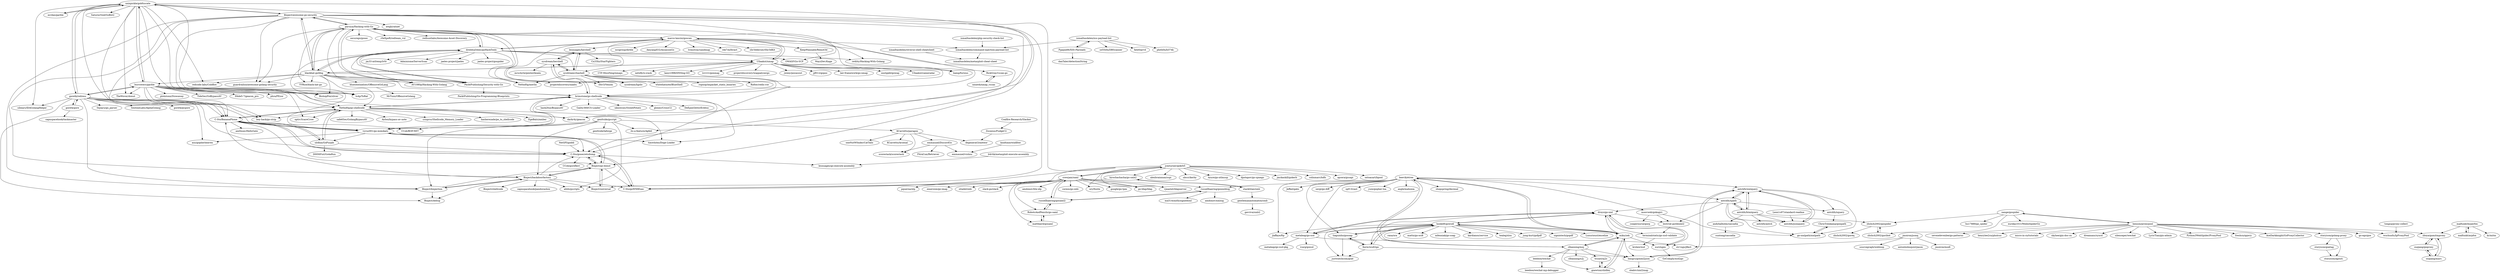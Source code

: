 digraph G {
"lesnuages/hershell" -> "sysdream/hershell"
"lesnuages/hershell" -> "sysdream/chashell"
"lesnuages/hershell" -> "Cn33liz/StarFighters" ["e"=1]
"unixpickle/gobfuscate" -> "burrowers/garble"
"unixpickle/gobfuscate" -> "mvdan/garble"
"unixpickle/gobfuscate" -> "redcode-labs/Coldfire" ["e"=1]
"unixpickle/gobfuscate" -> "goretk/redress"
"unixpickle/gobfuscate" -> "SaturnsVoid/GoBot2" ["e"=1]
"unixpickle/gobfuscate" -> "boy-hack/go-strip" ["e"=1]
"unixpickle/gobfuscate" -> "brimstone/go-shellcode"
"unixpickle/gobfuscate" -> "Ne0nd0g/go-shellcode"
"unixpickle/gobfuscate" -> "lu4p/ToRat" ["e"=1]
"unixpickle/gobfuscate" -> "C-Sto/BananaPhone"
"unixpickle/gobfuscate" -> "Binject/awesome-go-security"
"unixpickle/gobfuscate" -> "darkr4y/geacon" ["e"=1]
"unixpickle/gobfuscate" -> "TheWover/donut" ["e"=1]
"unixpickle/gobfuscate" -> "sibears/IDAGolangHelper" ["e"=1]
"unixpickle/gobfuscate" -> "BishopFox/sliver" ["e"=1]
"marco-lancini/goscan" -> "dreddsa5dies/goHackTools"
"marco-lancini/goscan" -> "Ullaakut/nmap"
"marco-lancini/goscan" -> "liamg/furious" ["e"=1]
"marco-lancini/goscan" -> "lesnuages/hershell"
"marco-lancini/goscan" -> "ismailtasdelen/command-injection-payload-list"
"marco-lancini/goscan" -> "sysdream/ligolo" ["e"=1]
"marco-lancini/goscan" -> "shr3ddersec/Shr3dKit" ["e"=1]
"marco-lancini/goscan" -> "KeepWannabe/Remot3d"
"marco-lancini/goscan" -> "nccgroup/dirble" ["e"=1]
"marco-lancini/goscan" -> "AmyangXYZ/AssassinGo" ["e"=1]
"marco-lancini/goscan" -> "trimstray/sandmap" ["e"=1]
"marco-lancini/goscan" -> "parsiya/Hacking-with-Go"
"marco-lancini/goscan" -> "sysdream/chashell"
"marco-lancini/goscan" -> "its-a-feature/Apfell" ["e"=1]
"marco-lancini/goscan" -> "rek7/mXtract" ["e"=1]
"blackhat-go/bhg" -> "parsiya/Hacking-with-Go"
"blackhat-go/bhg" -> "dreddsa5dies/goHackTools"
"blackhat-go/bhg" -> "YYRise/black-hat-go"
"blackhat-go/bhg" -> "PacktPublishing/Security-with-Go"
"blackhat-go/bhg" -> "Binject/awesome-go-security"
"blackhat-go/bhg" -> "Ullaakut/nmap"
"blackhat-go/bhg" -> "Ne0nd0g/go-shellcode"
"blackhat-go/bhg" -> "AV1080p/Hacking-With-Golang" ["e"=1]
"blackhat-go/bhg" -> "brimstone/go-shellcode"
"blackhat-go/bhg" -> "projectdiscovery/naabu" ["e"=1]
"blackhat-go/bhg" -> "burrowers/garble"
"blackhat-go/bhg" -> "bluesentinelsec/OffensiveGoLang"
"blackhat-go/bhg" -> "redcode-labs/Coldfire" ["e"=1]
"blackhat-go/bhg" -> "BishopFox/sliver" ["e"=1]
"blackhat-go/bhg" -> "guardrailsio/awesome-golang-security" ["e"=1]
"brimstone/go-shellcode" -> "Ne0nd0g/go-shellcode"
"brimstone/go-shellcode" -> "vyrus001/go-mimikatz"
"brimstone/go-shellcode" -> "timwhitez/Doge-Loader"
"brimstone/go-shellcode" -> "hack2fun/BypassAV" ["e"=1]
"brimstone/go-shellcode" -> "Gality369/CS-Loader" ["e"=1]
"brimstone/go-shellcode" -> "sysdream/hershell"
"brimstone/go-shellcode" -> "darkr4y/geacon" ["e"=1]
"brimstone/go-shellcode" -> "uknowsec/SweetPotato" ["e"=1]
"brimstone/go-shellcode" -> "gloxec/CrossC2" ["e"=1]
"brimstone/go-shellcode" -> "DeEpinGh0st/Erebus" ["e"=1]
"dreddsa5dies/goHackTools" -> "parsiya/Hacking-with-Go"
"dreddsa5dies/goHackTools" -> "PacktPublishing/Security-with-Go"
"dreddsa5dies/goHackTools" -> "marco-lancini/goscan"
"dreddsa5dies/goHackTools" -> "blackhat-go/bhg"
"dreddsa5dies/goHackTools" -> "OWASP/Go-SCP" ["e"=1]
"dreddsa5dies/goHackTools" -> "re4lity/Hacking-With-Golang" ["e"=1]
"dreddsa5dies/goHackTools" -> "AV1080p/Hacking-With-Golang" ["e"=1]
"dreddsa5dies/goHackTools" -> "sysdream/chashell"
"dreddsa5dies/goHackTools" -> "lu4p/ToRat" ["e"=1]
"dreddsa5dies/goHackTools" -> "jaeles-project/jaeles" ["e"=1]
"dreddsa5dies/goHackTools" -> "jaeles-project/gospider" ["e"=1]
"dreddsa5dies/goHackTools" -> "jm33-m0/emp3r0r" ["e"=1]
"dreddsa5dies/goHackTools" -> "Adminisme/ServerScan" ["e"=1]
"dreddsa5dies/goHackTools" -> "Ne0nd0g/merlin" ["e"=1]
"dreddsa5dies/goHackTools" -> "Ullaakut/nmap"
"sysdream/chashell" -> "sysdream/hershell"
"sysdream/chashell" -> "lesnuages/hershell"
"sysdream/chashell" -> "Dliv3/Venom" ["e"=1]
"sysdream/chashell" -> "whitehatnote/BlueShell" ["e"=1]
"sysdream/chashell" -> "C-Sto/gosecretsdump"
"sysdream/chashell" -> "brimstone/go-shellcode"
"sysdream/chashell" -> "ropnop/impacket_static_binaries" ["e"=1]
"sysdream/chashell" -> "Ridter/redis-rce" ["e"=1]
"sysdream/chashell" -> "Ne0nd0g/merlin" ["e"=1]
"sysdream/chashell" -> "sysdream/ligolo" ["e"=1]
"beevik/etree" -> "antchfx/xmlquery"
"beevik/etree" -> "miku/zek"
"beevik/etree" -> "clbanning/mxj"
"beevik/etree" -> "antchfx/xpath"
"beevik/etree" -> "russellhaering/goxmldsig"
"beevik/etree" -> "jlaffaye/ftp" ["e"=1]
"beevik/etree" -> "Jeffail/gabs" ["e"=1]
"beevik/etree" -> "tiaguinho/gosoap"
"beevik/etree" -> "sergi/go-diff" ["e"=1]
"beevik/etree" -> "metaleap/go-xsd"
"beevik/etree" -> "spf13/cast" ["e"=1]
"beevik/etree" -> "yuin/gopher-lua" ["e"=1]
"beevik/etree" -> "axgle/mahonia" ["e"=1]
"beevik/etree" -> "moovweb/gokogiri"
"beevik/etree" -> "shopspring/decimal" ["e"=1]
"Binject/awesome-go-security" -> "guardrailsio/awesome-golang-security" ["e"=1]
"Binject/awesome-go-security" -> "Binject/binjection"
"Binject/awesome-go-security" -> "Binject/backdoorfactory"
"Binject/awesome-go-security" -> "C-Sto/gosecretsdump"
"Binject/awesome-go-security" -> "Binject/universal"
"Binject/awesome-go-security" -> "blackhat-go/bhg"
"Binject/awesome-go-security" -> "C-Sto/BananaPhone"
"Binject/awesome-go-security" -> "unixpickle/gobfuscate"
"Binject/awesome-go-security" -> "vyrus001/go-mimikatz"
"Binject/awesome-go-security" -> "parsiya/Hacking-with-Go"
"Binject/awesome-go-security" -> "C-Sto/goWMIExec"
"Binject/awesome-go-security" -> "awgh/ratnet"
"Binject/awesome-go-security" -> "Binject/go-donut"
"burrowers/garble" -> "unixpickle/gobfuscate"
"burrowers/garble" -> "boy-hack/go-strip" ["e"=1]
"burrowers/garble" -> "Ne0nd0g/go-shellcode"
"burrowers/garble" -> "TheWover/donut" ["e"=1]
"burrowers/garble" -> "ph4ntonn/Stowaway" ["e"=1]
"burrowers/garble" -> "optiv/ScareCrow" ["e"=1]
"burrowers/garble" -> "darkr4y/geacon" ["e"=1]
"burrowers/garble" -> "C-Sto/BananaPhone"
"burrowers/garble" -> "BishopFox/sliver" ["e"=1]
"burrowers/garble" -> "TideSec/GoBypassAV" ["e"=1]
"burrowers/garble" -> "H4de5-7/geacon_pro" ["e"=1]
"burrowers/garble" -> "phra/PEzor" ["e"=1]
"burrowers/garble" -> "goretk/redress"
"burrowers/garble" -> "lu4p/ToRat" ["e"=1]
"burrowers/garble" -> "brimstone/go-shellcode"
"nange/gospider" -> "eureka101v/WeiboSpiderGo"
"nange/gospider" -> "zhshch2002/goribot"
"nange/gospider" -> "hu17889/go_spider" ["e"=1]
"nange/gospider" -> "henson/proxypool"
"nange/gospider" -> "zhshch2002/gospider"
"RickGray/vscan-go" -> "nixawk/nmap_vscan"
"crewjam/saml" -> "russellhaering/gosaml2"
"crewjam/saml" -> "RobotsAndPencils/go-saml"
"crewjam/saml" -> "amdonov/lite-idp"
"crewjam/saml" -> "mattbaird/gosaml"
"crewjam/saml" -> "russellhaering/goxmldsig"
"crewjam/saml" -> "coreos/go-oidc" ["e"=1]
"crewjam/saml" -> "jcmturner/gokrb5"
"crewjam/saml" -> "ory/fosite" ["e"=1]
"crewjam/saml" -> "go-ldap/ldap" ["e"=1]
"crewjam/saml" -> "google/go-tpm" ["e"=1]
"crewjam/saml" -> "pquerna/otp" ["e"=1]
"crewjam/saml" -> "vjeantet/ldapserver" ["e"=1]
"crewjam/saml" -> "emersion/go-imap" ["e"=1]
"crewjam/saml" -> "zitadel/oidc" ["e"=1]
"crewjam/saml" -> "slack-go/slack" ["e"=1]
"hirochachacha/go-smb2" -> "stacktitan/smb"
"hirochachacha/go-smb2" -> "C-Sto/goWMIExec"
"Ullaakut/nmap" -> "liamg/furious" ["e"=1]
"Ullaakut/nmap" -> "marco-lancini/goscan"
"Ullaakut/nmap" -> "lcvvvv/gonmap"
"Ullaakut/nmap" -> "projectdiscovery/wappalyzergo" ["e"=1]
"Ullaakut/nmap" -> "RickGray/vscan-go"
"Ullaakut/nmap" -> "jweny/pocassist" ["e"=1]
"Ullaakut/nmap" -> "jjf012/gopoc"
"Ullaakut/nmap" -> "lair-framework/go-nmap"
"Ullaakut/nmap" -> "unstppbl/gowap"
"Ullaakut/nmap" -> "Ullaakut/cameradar" ["e"=1]
"Ullaakut/nmap" -> "CTF-MissFeng/nmaps"
"Ullaakut/nmap" -> "projectdiscovery/naabu" ["e"=1]
"Ullaakut/nmap" -> "netxfly/x-crack" ["e"=1]
"Ullaakut/nmap" -> "blackhat-go/bhg"
"Ullaakut/nmap" -> "lanyi1998/DNSlog-GO" ["e"=1]
"vyrus001/go-mimikatz" -> "Binject/go-donut"
"vyrus001/go-mimikatz" -> "C-Sto/BananaPhone"
"vyrus001/go-mimikatz" -> "brimstone/go-shellcode"
"vyrus001/go-mimikatz" -> "C-Sto/gosecretsdump"
"vyrus001/go-mimikatz" -> "sh4hin/GoPurple"
"vyrus001/go-mimikatz" -> "timwhitez/Doge-Loader"
"vyrus001/go-mimikatz" -> "aus/gopherheaven"
"henson/proxypool" -> "AceDarkknight/GoProxyCollector"
"henson/proxypool" -> "nange/gospider"
"henson/proxypool" -> "storyicon/golang-proxy"
"henson/proxypool" -> "go-ego/gse" ["e"=1]
"henson/proxypool" -> "sevenelevenlee/go-patterns" ["e"=1]
"henson/proxypool" -> "wuchunfu/IpProxyPool"
"henson/proxypool" -> "henrylee2cn/pholcus" ["e"=1]
"henson/proxypool" -> "micro-in-cn/tutorials" ["e"=1]
"henson/proxypool" -> "skyhee/gin-doc-cn" ["e"=1]
"henson/proxypool" -> "zboya/gomitmproxy"
"henson/proxypool" -> "dreamans/syncd" ["e"=1]
"henson/proxypool" -> "silenceper/wechat" ["e"=1]
"henson/proxypool" -> "LyricTian/gin-admin" ["e"=1]
"henson/proxypool" -> "Python3WebSpider/ProxyPool" ["e"=1]
"henson/proxypool" -> "freshcn/qqwry" ["e"=1]
"KCarretto/paragon" -> "scorestack/scorestack"
"KCarretto/paragon" -> "emmaunel/DiscordGo"
"KCarretto/paragon" -> "degenerat3/meteor"
"KCarretto/paragon" -> "oneNutW0nder/CatTails"
"KCarretto/paragon" -> "KCarretto/Arsenal" ["e"=1]
"bluesentinelsec/OffensiveGoLang" -> "MrTuxx/OffensiveGolang"
"emmaunel/DiscordGo" -> "P4ral1ax/Retriever"
"emmaunel/DiscordGo" -> "scorestack/scorestack"
"emmaunel/DiscordGo" -> "emmaunel/vishnu"
"b4rtik/metasploit-execute-assembly" -> "lesnuages/go-execute-assembly"
"parsiya/Hacking-with-Go" -> "dreddsa5dies/goHackTools"
"parsiya/Hacking-with-Go" -> "AV1080p/Hacking-With-Golang" ["e"=1]
"parsiya/Hacking-with-Go" -> "PacktPublishing/Security-with-Go"
"parsiya/Hacking-with-Go" -> "blackhat-go/bhg"
"parsiya/Hacking-with-Go" -> "guardrailsio/awesome-golang-security" ["e"=1]
"parsiya/Hacking-with-Go" -> "re4lity/Hacking-With-Golang" ["e"=1]
"parsiya/Hacking-with-Go" -> "OWASP/Go-SCP" ["e"=1]
"parsiya/Hacking-with-Go" -> "marco-lancini/goscan"
"parsiya/Hacking-with-Go" -> "Binject/awesome-go-security"
"parsiya/Hacking-with-Go" -> "Ne0nd0g/merlin" ["e"=1]
"parsiya/Hacking-with-Go" -> "securego/gosec" ["e"=1]
"parsiya/Hacking-with-Go" -> "r0eXpeR/redteam_vul" ["e"=1]
"parsiya/Hacking-with-Go" -> "redhuntlabs/Awesome-Asset-Discovery" ["e"=1]
"parsiya/Hacking-with-Go" -> "Dliv3/Venom" ["e"=1]
"parsiya/Hacking-with-Go" -> "YYRise/black-hat-go"
"C-Sto/gosecretsdump" -> "C-Sto/goWMIExec"
"C-Sto/gosecretsdump" -> "lesnuages/go-execute-assembly"
"C-Sto/gosecretsdump" -> "C-Sto/BananaPhone"
"C-Sto/gosecretsdump" -> "Binject/go-donut"
"C-Sto/gosecretsdump" -> "CCob/goreflect"
"Pgaijin66/XSS-Payloads" -> "ismailtasdelen/xss-payload-list"
"Pgaijin66/XSS-Payloads" -> "danTaler/detectionString" ["e"=1]
"gen0cide/gscript" -> "ahhh/gscripts"
"gen0cide/gscript" -> "Binject/backdoorfactory"
"gen0cide/gscript" -> "KCarretto/paragon"
"gen0cide/gscript" -> "Binject/binjection"
"gen0cide/gscript" -> "vyrus001/go-mimikatz"
"gen0cide/gscript" -> "CCob/BOF.NET" ["e"=1]
"gen0cide/gscript" -> "its-a-feature/Apfell" ["e"=1]
"gen0cide/gscript" -> "gen0cide/laforge"
"malfunkt/hyperfox" -> "malfunkt/arpfox"
"malfunkt/hyperfox" -> "kr/mitm"
"malfunkt/hyperfox" -> "zboya/gomitmproxy"
"xuri/xgen" -> "droyo/go-xml"
"xuri/xgen" -> "GoComply/xsd2go"
"sh4hin/GoPurple" -> "C-Sto/BananaPhone"
"sh4hin/GoPurple" -> "Ne0nd0g/go-shellcode"
"sh4hin/GoPurple" -> "D00MFist/Go4aRun"
"sh4hin/GoPurple" -> "C-Sto/gosecretsdump"
"Binject/binjection" -> "Binject/backdoorfactory"
"Binject/binjection" -> "Binject/go-donut"
"Binject/binjection" -> "Binject/debug"
"malfunkt/arpfox" -> "malfunkt/hyperfox"
"C-Sto/BananaPhone" -> "sh4hin/GoPurple"
"C-Sto/BananaPhone" -> "C-Sto/gosecretsdump"
"C-Sto/BananaPhone" -> "am0nsec/HellsGate" ["e"=1]
"C-Sto/BananaPhone" -> "vyrus001/go-mimikatz"
"C-Sto/BananaPhone" -> "CCob/BOF.NET" ["e"=1]
"C-Sto/BananaPhone" -> "Ne0nd0g/go-shellcode"
"C-Sto/BananaPhone" -> "Binject/go-donut"
"miku/zek" -> "gnewton/chidley"
"miku/zek" -> "droyo/go-xml"
"miku/zek" -> "basgys/goxml2json"
"miku/zek" -> "xuri/xgen"
"miku/zek" -> "beevik/etree"
"miku/zek" -> "hooklift/gowsdl"
"miku/zek" -> "clbanning/mxj"
"NetSPI/goddi" -> "C-Sto/gosecretsdump"
"ismailtasdelen/xss-payload-list" -> "Pgaijin66/XSS-Payloads"
"ismailtasdelen/xss-payload-list" -> "ismailtasdelen/command-injection-payload-list"
"ismailtasdelen/xss-payload-list" -> "se55i0n/DBScanner" ["e"=1]
"ismailtasdelen/xss-payload-list" -> "fate0/prvd" ["e"=1]
"ismailtasdelen/xss-payload-list" -> "phith0n/b374k" ["e"=1]
"hooklift/gowsdl" -> "fiorix/wsdl2go"
"hooklift/gowsdl" -> "tiaguinho/gosoap"
"hooklift/gowsdl" -> "droyo/go-xml"
"hooklift/gowsdl" -> "justwatchcom/goat"
"hooklift/gowsdl" -> "miku/zek"
"hooklift/gowsdl" -> "rana/ora" ["e"=1]
"hooklift/gowsdl" -> "mattn/go-oci8" ["e"=1]
"hooklift/gowsdl" -> "mfenniak/go-soap"
"hooklift/gowsdl" -> "kardianos/service" ["e"=1]
"hooklift/gowsdl" -> "tealeg/xlsx" ["e"=1]
"hooklift/gowsdl" -> "jung-kurt/gofpdf" ["e"=1]
"hooklift/gowsdl" -> "signintech/gopdf" ["e"=1]
"hooklift/gowsdl" -> "Luxurioust/excelize" ["e"=1]
"hooklift/gowsdl" -> "jlaffaye/ftp" ["e"=1]
"hooklift/gowsdl" -> "metaleap/go-xsd"
"sysdream/hershell" -> "sysdream/chashell"
"sysdream/hershell" -> "lesnuages/hershell"
"sysdream/hershell" -> "brimstone/go-shellcode"
"sysdream/hershell" -> "mrschyte/pentestkoala"
"ismailtasdelen/command-injection-payload-list" -> "ismailtasdelen/metasploit-cheat-sheet"
"Ziconius/FudgeC2" -> "degenerat3/meteor"
"ismailtasdelen/reverse-shell-cheatsheet" -> "ismailtasdelen/metasploit-cheat-sheet"
"ouqiang/goproxy" -> "zboya/gomitmproxy"
"ouqiang/goproxy" -> "ouqiang/mars"
"goretk/redress" -> "goretk/gore"
"goretk/redress" -> "sibears/IDAGolangHelper" ["e"=1]
"goretk/redress" -> "0xjiayu/go_parser" ["e"=1]
"goretk/redress" -> "burrowers/garble"
"goretk/redress" -> "C-Sto/BananaPhone"
"goretk/redress" -> "SentineLabs/AlphaGolang" ["e"=1]
"goretk/redress" -> "goretk/pygore"
"goretk/redress" -> "unixpickle/gobfuscate"
"goretk/redress" -> "Ne0nd0g/go-shellcode"
"goretk/redress" -> "Binject/binjection"
"goretk/redress" -> "aus/gopherheaven"
"goretk/redress" -> "C-Sto/gosecretsdump"
"goretk/redress" -> "vyrus001/go-mimikatz"
"goretk/redress" -> "Binject/debug"
"Coalfire-Research/Slackor" -> "Ziconius/FudgeC2"
"Binject/backdoorfactory" -> "Binject/binjection"
"Binject/backdoorfactory" -> "Binject/go-donut"
"Binject/backdoorfactory" -> "C-Sto/goWMIExec"
"Binject/backdoorfactory" -> "C-Sto/gosecretsdump"
"Binject/backdoorfactory" -> "C-Sto/BananaPhone"
"Binject/backdoorfactory" -> "ahhh/gscripts"
"Binject/backdoorfactory" -> "Binject/debug"
"Binject/backdoorfactory" -> "Binject/shellcode"
"Binject/backdoorfactory" -> "Binject/universal"
"Binject/backdoorfactory" -> "capnspacehook/pandorasbox"
"Binject/go-donut" -> "Binject/backdoorfactory"
"Binject/go-donut" -> "vyrus001/go-mimikatz"
"Binject/go-donut" -> "Binject/universal"
"Binject/go-donut" -> "C-Sto/gosecretsdump"
"Binject/go-donut" -> "C-Sto/goWMIExec"
"Binject/universal" -> "Binject/go-donut"
"Ne0nd0g/go-shellcode" -> "brimstone/go-shellcode"
"Ne0nd0g/go-shellcode" -> "sh4hin/GoPurple"
"Ne0nd0g/go-shellcode" -> "boy-hack/go-strip" ["e"=1]
"Ne0nd0g/go-shellcode" -> "C-Sto/BananaPhone"
"Ne0nd0g/go-shellcode" -> "safe6Sec/GolangBypassAV" ["e"=1]
"Ne0nd0g/go-shellcode" -> "darkr4y/geacon" ["e"=1]
"Ne0nd0g/go-shellcode" -> "Airboi/bypass-av-note" ["e"=1]
"Ne0nd0g/go-shellcode" -> "crisprss/Shellcode_Memory_Loader" ["e"=1]
"Ne0nd0g/go-shellcode" -> "hasherezade/pe_to_shellcode" ["e"=1]
"Ne0nd0g/go-shellcode" -> "optiv/ScareCrow" ["e"=1]
"Ne0nd0g/go-shellcode" -> "timwhitez/Doge-Loader"
"Ne0nd0g/go-shellcode" -> "EgeBalci/amber" ["e"=1]
"goretk/gore" -> "goretk/redress"
"goretk/gore" -> "capnspacehook/taskmaster" ["e"=1]
"ismailtasdelen/php-security-check-list" -> "ismailtasdelen/command-injection-payload-list"
"KeepWannabe/Remot3d" -> "WayzDev/Kage"
"PacktPublishing/Security-with-Go" -> "PacktPublishing/Go-Programming-Blueprints" ["e"=1]
"PacktPublishing/Security-with-Go" -> "parsiya/Hacking-with-Go"
"PacktPublishing/Security-with-Go" -> "dreddsa5dies/goHackTools"
"nixawk/nmap_vscan" -> "RickGray/vscan-go"
"lestrrat-go/libxml2" -> "terminalstatic/go-xsd-validate"
"moovweb/gokogiri" -> "lestrrat-go/libxml2"
"moovweb/gokogiri" -> "go-xmlpath/xmlpath"
"moovweb/gokogiri" -> "coopernurse/gorp" ["e"=1]
"ouqiang/mars" -> "zboya/gomitmproxy"
"ouqiang/mars" -> "ouqiang/goproxy"
"tiaguinho/gosoap" -> "fiorix/wsdl2go"
"tiaguinho/gosoap" -> "hooklift/gowsdl"
"tiaguinho/gosoap" -> "justwatchcom/goat"
"tongsq/proxy-collect" -> "wuchunfu/IpProxyPool"
"antchfx/htmlquery" -> "antchfx/xpath"
"antchfx/htmlquery" -> "antchfx/xmlquery"
"antchfx/htmlquery" -> "antchfx/jsonquery"
"antchfx/htmlquery" -> "andybalholm/cascadia"
"antchfx/htmlquery" -> "antchfx/antch"
"antchfx/htmlquery" -> "zhshch2002/gospider"
"zhshch2002/gospider" -> "zhshch2002/goribot"
"zhshch2002/gospider" -> "zhshch2002/goreq"
"fiorix/wsdl2go" -> "hooklift/gowsdl"
"fiorix/wsdl2go" -> "tiaguinho/gosoap"
"fiorix/wsdl2go" -> "justwatchcom/goat"
"fiorix/wsdl2go" -> "droyo/go-xml"
"fiorix/wsdl2go" -> "basgys/goxml2json"
"andybalholm/cascadia" -> "suntong/cascadia"
"leeeboo/wechat" -> "leeeboo/wechat-mp-debugger"
"antchfx/jsonquery" -> "antchfx/xmlquery"
"gentlemanautomaton/smb" -> "gavriva/smb2"
"C-Sto/goWMIExec" -> "C-Sto/gosecretsdump"
"jcmturner/gokrb5" -> "alexbrainman/sspi"
"jcmturner/gokrb5" -> "ubccr/kerby"
"jcmturner/gokrb5" -> "Azure/go-ntlmssp"
"jcmturner/gokrb5" -> "go-ldap/ldap" ["e"=1]
"jcmturner/gokrb5" -> "dpotapov/go-spnego"
"jcmturner/gokrb5" -> "hirochachacha/go-smb2"
"jcmturner/gokrb5" -> "jmckaskill/gokerb"
"jcmturner/gokrb5" -> "colinmarc/hdfs" ["e"=1]
"jcmturner/gokrb5" -> "crewjam/saml"
"jcmturner/gokrb5" -> "apcera/gssapi"
"jcmturner/gokrb5" -> "C-Sto/goWMIExec"
"jcmturner/gokrb5" -> "vjeantet/ldapserver" ["e"=1]
"jcmturner/gokrb5" -> "oxtoacart/bpool" ["e"=1]
"antchfx/xpath" -> "antchfx/xmlquery"
"antchfx/xpath" -> "antchfx/htmlquery"
"antchfx/xpath" -> "antchfx/xquery"
"antchfx/xpath" -> "antchfx/jsonquery"
"antchfx/xpath" -> "lestrrat-go/libxml2"
"antchfx/xpath" -> "droyo/go-xml"
"antchfx/xpath" -> "go-xmlpath/xmlpath"
"jmoiron/jsonq" -> "str1ngs/jflect"
"jmoiron/jsonq" -> "antonholmquist/jason" ["e"=1]
"jmoiron/jsonq" -> "jmoiron/modl" ["e"=1]
"jmoiron/jsonq" -> "sourcegraph/webloop" ["e"=1]
"mvdan/garble" -> "unixpickle/gobfuscate"
"antchfx/xmlquery" -> "antchfx/xpath"
"antchfx/xmlquery" -> "antchfx/htmlquery"
"antchfx/xmlquery" -> "antchfx/jsonquery"
"antchfx/xmlquery" -> "antchfx/xquery"
"antchfx/xmlquery" -> "basgys/goxml2json"
"antchfx/xmlquery" -> "go-xmlpath/xmlpath"
"zboya/gomitmproxy" -> "ouqiang/mars"
"zboya/gomitmproxy" -> "ouqiang/goproxy"
"clbanning/mxj" -> "clbanning/x2j"
"clbanning/mxj" -> "wicast/xj2s"
"clbanning/mxj" -> "basgys/goxml2json"
"clbanning/mxj" -> "beevik/etree"
"clbanning/mxj" -> "gnewton/chidley"
"clbanning/mxj" -> "miku/zek"
"clbanning/mxj" -> "leeeboo/wechat"
"russellhaering/goxmldsig" -> "ma314smith/signedxml"
"russellhaering/goxmldsig" -> "amdonov/xmlsig"
"russellhaering/goxmldsig" -> "russellhaering/gosaml2"
"gnewton/chidley" -> "wicast/xj2s"
"gnewton/chidley" -> "miku/zek"
"storyicon/golang-proxy" -> "storyicon/goetag"
"storyicon/golang-proxy" -> "storyicon/agouti"
"zhshch2002/goribot" -> "zhshch2002/gospider"
"droyo/go-xml" -> "xuri/xgen"
"droyo/go-xml" -> "terminalstatic/go-xsd-validate"
"droyo/go-xml" -> "metaleap/go-xsd"
"droyo/go-xml" -> "lestrrat-go/libxml2"
"droyo/go-xml" -> "hooklift/gowsdl"
"stacktitan/smb" -> "hirochachacha/go-smb2"
"stacktitan/smb" -> "gentlemanautomaton/smb"
"russellhaering/gosaml2" -> "russellhaering/goxmldsig"
"russellhaering/gosaml2" -> "crewjam/saml"
"russellhaering/gosaml2" -> "RobotsAndPencils/go-saml"
"wicast/xj2s" -> "gnewton/chidley"
"metaleap/go-xsd" -> "metaleap/go-xsd-pkg"
"metaleap/go-xsd" -> "ivarg/goxsd"
"metaleap/go-xsd" -> "str1ngs/jflect"
"metaleap/go-xsd" -> "droyo/go-xml"
"basgys/goxml2json" -> "antchfx/xmlquery"
"basgys/goxml2json" -> "sbabiv/xml2map"
"terminalstatic/go-xsd-validate" -> "krolaw/xsd"
"go-xmlpath/xmlpath" -> "ChrisTrenkamp/goxpath"
"kindtime/winfilter" -> "emmaunel/vishnu"
"RobotsAndPencils/go-saml" -> "mattbaird/gosaml"
"RobotsAndPencils/go-saml" -> "russellhaering/gosaml2"
"storyicon/goetag" -> "storyicon/agouti"
"antchfx/xquery" -> "ChrisTrenkamp/goxpath"
"mattbaird/gosaml" -> "RobotsAndPencils/go-saml"
"ChrisTrenkamp/goxpath" -> "go-xmlpath/xmlpath"
"Leon1s97/standard-readme" -> "antchfx/jsonquery"
"lesnuages/hershell" ["l"="-14.996,-2.981"]
"sysdream/hershell" ["l"="-15.022,-2.951"]
"sysdream/chashell" ["l"="-15.036,-2.98"]
"Cn33liz/StarFighters" ["l"="-6.948,-43.009"]
"unixpickle/gobfuscate" ["l"="-15.147,-2.987"]
"burrowers/garble" ["l"="-15.175,-2.988"]
"mvdan/garble" ["l"="-15.179,-3.032"]
"redcode-labs/Coldfire" ["l"="-8.752,-44.182"]
"goretk/redress" ["l"="-15.176,-2.945"]
"SaturnsVoid/GoBot2" ["l"="-10.187,-44.037"]
"boy-hack/go-strip" ["l"="-10.613,-45.881"]
"brimstone/go-shellcode" ["l"="-15.087,-2.964"]
"Ne0nd0g/go-shellcode" ["l"="-15.135,-2.959"]
"lu4p/ToRat" ["l"="-10.027,-44.067"]
"C-Sto/BananaPhone" ["l"="-15.144,-2.932"]
"Binject/awesome-go-security" ["l"="-15.111,-2.949"]
"darkr4y/geacon" ["l"="-10.708,-45.839"]
"TheWover/donut" ["l"="-6.983,-43.323"]
"sibears/IDAGolangHelper" ["l"="-19.752,-32.069"]
"BishopFox/sliver" ["l"="-7.146,-43.39"]
"marco-lancini/goscan" ["l"="-14.993,-3.046"]
"dreddsa5dies/goHackTools" ["l"="-15.032,-3.048"]
"Ullaakut/nmap" ["l"="-15.028,-3.099"]
"liamg/furious" ["l"="26.061,37.504"]
"ismailtasdelen/command-injection-payload-list" ["l"="-14.885,-3.056"]
"sysdream/ligolo" ["l"="-6.923,-43.353"]
"shr3ddersec/Shr3dKit" ["l"="-6.967,-43.237"]
"KeepWannabe/Remot3d" ["l"="-14.938,-3.08"]
"nccgroup/dirble" ["l"="-8.756,-45.931"]
"AmyangXYZ/AssassinGo" ["l"="-10.71,-45.321"]
"trimstray/sandmap" ["l"="-7.339,-43.185"]
"parsiya/Hacking-with-Go" ["l"="-15.056,-3.021"]
"its-a-feature/Apfell" ["l"="-6.932,-43.183"]
"rek7/mXtract" ["l"="-9.231,-45.968"]
"blackhat-go/bhg" ["l"="-15.088,-3.028"]
"YYRise/black-hat-go" ["l"="-15.091,-3.068"]
"PacktPublishing/Security-with-Go" ["l"="-15.061,-3.056"]
"AV1080p/Hacking-With-Golang" ["l"="-10.632,-45.74"]
"projectdiscovery/naabu" ["l"="-8.837,-46.344"]
"bluesentinelsec/OffensiveGoLang" ["l"="-15.128,-3.091"]
"guardrailsio/awesome-golang-security" ["l"="-13.363,1.519"]
"vyrus001/go-mimikatz" ["l"="-15.119,-2.919"]
"timwhitez/Doge-Loader" ["l"="-15.084,-2.931"]
"hack2fun/BypassAV" ["l"="-10.771,-45.796"]
"Gality369/CS-Loader" ["l"="-10.728,-45.795"]
"uknowsec/SweetPotato" ["l"="-10.85,-45.787"]
"gloxec/CrossC2" ["l"="-10.755,-45.717"]
"DeEpinGh0st/Erebus" ["l"="-10.763,-45.732"]
"OWASP/Go-SCP" ["l"="-13.385,1.35"]
"re4lity/Hacking-With-Golang" ["l"="-10.72,-45.418"]
"jaeles-project/jaeles" ["l"="-8.856,-46.255"]
"jaeles-project/gospider" ["l"="-8.827,-46.277"]
"jm33-m0/emp3r0r" ["l"="-9.992,-44.137"]
"Adminisme/ServerScan" ["l"="-10.664,-45.716"]
"Ne0nd0g/merlin" ["l"="-7.131,-43.284"]
"Dliv3/Venom" ["l"="-10.754,-45.662"]
"whitehatnote/BlueShell" ["l"="-10.878,-45.787"]
"C-Sto/gosecretsdump" ["l"="-15.144,-2.907"]
"ropnop/impacket_static_binaries" ["l"="-6.904,-43.284"]
"Ridter/redis-rce" ["l"="-10.861,-45.54"]
"beevik/etree" ["l"="-15.484,-2.405"]
"antchfx/xmlquery" ["l"="-15.487,-2.324"]
"miku/zek" ["l"="-15.496,-2.429"]
"clbanning/mxj" ["l"="-15.451,-2.421"]
"antchfx/xpath" ["l"="-15.511,-2.324"]
"russellhaering/goxmldsig" ["l"="-15.381,-2.547"]
"jlaffaye/ftp" ["l"="-13.073,1.722"]
"Jeffail/gabs" ["l"="-13.128,1.523"]
"tiaguinho/gosoap" ["l"="-15.527,-2.462"]
"sergi/go-diff" ["l"="-13.112,1.769"]
"metaleap/go-xsd" ["l"="-15.578,-2.411"]
"spf13/cast" ["l"="-13.05,1.361"]
"yuin/gopher-lua" ["l"="-13.155,1.656"]
"axgle/mahonia" ["l"="-12.789,1.495"]
"moovweb/gokogiri" ["l"="-15.528,-2.357"]
"shopspring/decimal" ["l"="-13.082,1.425"]
"Binject/binjection" ["l"="-15.136,-2.884"]
"Binject/backdoorfactory" ["l"="-15.121,-2.868"]
"Binject/universal" ["l"="-15.093,-2.893"]
"C-Sto/goWMIExec" ["l"="-15.163,-2.846"]
"awgh/ratnet" ["l"="-15.129,-3.019"]
"Binject/go-donut" ["l"="-15.12,-2.895"]
"ph4ntonn/Stowaway" ["l"="-10.664,-45.749"]
"optiv/ScareCrow" ["l"="-6.945,-43.379"]
"TideSec/GoBypassAV" ["l"="-10.418,-45.888"]
"H4de5-7/geacon_pro" ["l"="-10.387,-45.883"]
"phra/PEzor" ["l"="-6.875,-43.341"]
"nange/gospider" ["l"="-15.508,-2.077"]
"eureka101v/WeiboSpiderGo" ["l"="-15.48,-2.071"]
"zhshch2002/goribot" ["l"="-15.507,-2.119"]
"hu17889/go_spider" ["l"="-12.657,1.489"]
"henson/proxypool" ["l"="-15.515,-2.018"]
"zhshch2002/gospider" ["l"="-15.5,-2.151"]
"RickGray/vscan-go" ["l"="-14.988,-3.158"]
"nixawk/nmap_vscan" ["l"="-14.974,-3.183"]
"crewjam/saml" ["l"="-15.319,-2.631"]
"russellhaering/gosaml2" ["l"="-15.35,-2.589"]
"RobotsAndPencils/go-saml" ["l"="-15.326,-2.597"]
"amdonov/lite-idp" ["l"="-15.352,-2.653"]
"mattbaird/gosaml" ["l"="-15.302,-2.601"]
"coreos/go-oidc" ["l"="-13.09,1.472"]
"jcmturner/gokrb5" ["l"="-15.258,-2.714"]
"ory/fosite" ["l"="-13.076,1.384"]
"go-ldap/ldap" ["l"="-13.109,1.513"]
"google/go-tpm" ["l"="-10.615,3.051"]
"pquerna/otp" ["l"="-13.066,1.631"]
"vjeantet/ldapserver" ["l"="-32.208,-22.983"]
"emersion/go-imap" ["l"="-27.314,-23.603"]
"zitadel/oidc" ["l"="-13.045,1.429"]
"slack-go/slack" ["l"="-13.403,1.416"]
"hirochachacha/go-smb2" ["l"="-15.203,-2.765"]
"stacktitan/smb" ["l"="-15.187,-2.738"]
"lcvvvv/gonmap" ["l"="-15.021,-3.151"]
"projectdiscovery/wappalyzergo" ["l"="-8.641,-46.291"]
"jweny/pocassist" ["l"="-10.6,-45.668"]
"jjf012/gopoc" ["l"="-15.052,-3.162"]
"lair-framework/go-nmap" ["l"="-15.008,-3.126"]
"unstppbl/gowap" ["l"="-14.984,-3.115"]
"Ullaakut/cameradar" ["l"="-7.404,-43.199"]
"CTF-MissFeng/nmaps" ["l"="-15.055,-3.131"]
"netxfly/x-crack" ["l"="-10.735,-45.608"]
"lanyi1998/DNSlog-GO" ["l"="-10.352,-45.71"]
"sh4hin/GoPurple" ["l"="-15.168,-2.923"]
"aus/gopherheaven" ["l"="-15.18,-2.908"]
"AceDarkknight/GoProxyCollector" ["l"="-15.511,-1.987"]
"storyicon/golang-proxy" ["l"="-15.559,-2.01"]
"go-ego/gse" ["l"="-12.868,1.48"]
"sevenelevenlee/go-patterns" ["l"="-12.59,0.942"]
"wuchunfu/IpProxyPool" ["l"="-15.476,-2.003"]
"henrylee2cn/pholcus" ["l"="-12.757,1.317"]
"micro-in-cn/tutorials" ["l"="-12.555,1.084"]
"skyhee/gin-doc-cn" ["l"="-12.724,0.961"]
"zboya/gomitmproxy" ["l"="-15.524,-1.94"]
"dreamans/syncd" ["l"="-14.079,0.962"]
"silenceper/wechat" ["l"="-12.747,1.254"]
"LyricTian/gin-admin" ["l"="-12.765,1.084"]
"Python3WebSpider/ProxyPool" ["l"="15.908,5.662"]
"freshcn/qqwry" ["l"="-27.426,-42.942"]
"KCarretto/paragon" ["l"="-15.006,-2.774"]
"scorestack/scorestack" ["l"="-14.986,-2.758"]
"emmaunel/DiscordGo" ["l"="-14.992,-2.738"]
"degenerat3/meteor" ["l"="-14.956,-2.749"]
"oneNutW0nder/CatTails" ["l"="-15.02,-2.753"]
"KCarretto/Arsenal" ["l"="28.321,-17.538"]
"MrTuxx/OffensiveGolang" ["l"="-15.148,-3.122"]
"P4ral1ax/Retriever" ["l"="-14.998,-2.717"]
"emmaunel/vishnu" ["l"="-14.981,-2.714"]
"b4rtik/metasploit-execute-assembly" ["l"="-15.267,-2.86"]
"lesnuages/go-execute-assembly" ["l"="-15.22,-2.873"]
"securego/gosec" ["l"="-13.358,1.469"]
"r0eXpeR/redteam_vul" ["l"="-10.683,-45.655"]
"redhuntlabs/Awesome-Asset-Discovery" ["l"="-8.926,-46.17"]
"CCob/goreflect" ["l"="-15.187,-2.868"]
"Pgaijin66/XSS-Payloads" ["l"="-14.784,-3.058"]
"ismailtasdelen/xss-payload-list" ["l"="-14.816,-3.055"]
"danTaler/detectionString" ["l"="22.228,-26.232"]
"gen0cide/gscript" ["l"="-15.076,-2.842"]
"ahhh/gscripts" ["l"="-15.1,-2.834"]
"CCob/BOF.NET" ["l"="-8.875,-44.096"]
"gen0cide/laforge" ["l"="-15.051,-2.816"]
"malfunkt/hyperfox" ["l"="-15.554,-1.881"]
"malfunkt/arpfox" ["l"="-15.547,-1.851"]
"kr/mitm" ["l"="-15.587,-1.865"]
"xuri/xgen" ["l"="-15.524,-2.405"]
"droyo/go-xml" ["l"="-15.55,-2.397"]
"GoComply/xsd2go" ["l"="-15.513,-2.442"]
"D00MFist/Go4aRun" ["l"="-15.231,-2.913"]
"Binject/debug" ["l"="-15.163,-2.885"]
"am0nsec/HellsGate" ["l"="-8.827,-44.145"]
"gnewton/chidley" ["l"="-15.463,-2.456"]
"basgys/goxml2json" ["l"="-15.48,-2.375"]
"hooklift/gowsdl" ["l"="-15.556,-2.443"]
"NetSPI/goddi" ["l"="-15.111,-2.984"]
"se55i0n/DBScanner" ["l"="-10.822,-45.404"]
"fate0/prvd" ["l"="-10.917,-45.402"]
"phith0n/b374k" ["l"="-10.68,-45.178"]
"fiorix/wsdl2go" ["l"="-15.534,-2.432"]
"justwatchcom/goat" ["l"="-15.552,-2.475"]
"rana/ora" ["l"="11.019,19.329"]
"mattn/go-oci8" ["l"="11.004,19.348"]
"mfenniak/go-soap" ["l"="-15.591,-2.468"]
"kardianos/service" ["l"="-13.197,1.767"]
"tealeg/xlsx" ["l"="-13.065,1.61"]
"jung-kurt/gofpdf" ["l"="-13.137,1.812"]
"signintech/gopdf" ["l"="-13.161,1.902"]
"Luxurioust/excelize" ["l"="-13.078,1.89"]
"mrschyte/pentestkoala" ["l"="-14.984,-2.927"]
"ismailtasdelen/metasploit-cheat-sheet" ["l"="-14.855,-3.09"]
"Ziconius/FudgeC2" ["l"="-14.914,-2.724"]
"ismailtasdelen/reverse-shell-cheatsheet" ["l"="-14.834,-3.115"]
"ouqiang/goproxy" ["l"="-15.499,-1.927"]
"ouqiang/mars" ["l"="-15.52,-1.916"]
"goretk/gore" ["l"="-15.224,-2.965"]
"0xjiayu/go_parser" ["l"="-19.754,-32.085"]
"SentineLabs/AlphaGolang" ["l"="-19.831,-31.981"]
"goretk/pygore" ["l"="-15.216,-2.94"]
"Coalfire-Research/Slackor" ["l"="-14.879,-2.701"]
"Binject/shellcode" ["l"="-15.134,-2.833"]
"capnspacehook/pandorasbox" ["l"="-15.119,-2.818"]
"safe6Sec/GolangBypassAV" ["l"="-10.588,-45.859"]
"Airboi/bypass-av-note" ["l"="-10.71,-45.815"]
"crisprss/Shellcode_Memory_Loader" ["l"="-10.167,-46.026"]
"hasherezade/pe_to_shellcode" ["l"="-6.851,-43.371"]
"EgeBalci/amber" ["l"="-8.89,-44.083"]
"capnspacehook/taskmaster" ["l"="-13.526,2.261"]
"ismailtasdelen/php-security-check-list" ["l"="-14.861,-3.032"]
"WayzDev/Kage" ["l"="-14.909,-3.111"]
"PacktPublishing/Go-Programming-Blueprints" ["l"="-14.586,-1.179"]
"lestrrat-go/libxml2" ["l"="-15.555,-2.353"]
"terminalstatic/go-xsd-validate" ["l"="-15.579,-2.367"]
"go-xmlpath/xmlpath" ["l"="-15.536,-2.315"]
"coopernurse/gorp" ["l"="-12.78,1.894"]
"tongsq/proxy-collect" ["l"="-15.448,-1.991"]
"antchfx/htmlquery" ["l"="-15.488,-2.265"]
"antchfx/jsonquery" ["l"="-15.477,-2.297"]
"andybalholm/cascadia" ["l"="-15.441,-2.226"]
"antchfx/antch" ["l"="-15.505,-2.225"]
"zhshch2002/goreq" ["l"="-15.477,-2.145"]
"suntong/cascadia" ["l"="-15.412,-2.205"]
"leeeboo/wechat" ["l"="-15.401,-2.427"]
"leeeboo/wechat-mp-debugger" ["l"="-15.377,-2.427"]
"gentlemanautomaton/smb" ["l"="-15.17,-2.709"]
"gavriva/smb2" ["l"="-15.158,-2.689"]
"alexbrainman/sspi" ["l"="-15.281,-2.69"]
"ubccr/kerby" ["l"="-15.263,-2.741"]
"Azure/go-ntlmssp" ["l"="-15.247,-2.675"]
"dpotapov/go-spnego" ["l"="-15.283,-2.711"]
"jmckaskill/gokerb" ["l"="-15.23,-2.702"]
"colinmarc/hdfs" ["l"="-12.768,1.58"]
"apcera/gssapi" ["l"="-15.29,-2.732"]
"oxtoacart/bpool" ["l"="-12.72,1.449"]
"antchfx/xquery" ["l"="-15.52,-2.292"]
"jmoiron/jsonq" ["l"="-15.689,-2.409"]
"str1ngs/jflect" ["l"="-15.641,-2.409"]
"antonholmquist/jason" ["l"="-12.908,1.921"]
"jmoiron/modl" ["l"="-12.804,1.988"]
"sourcegraph/webloop" ["l"="-13.001,1.949"]
"clbanning/x2j" ["l"="-15.42,-2.401"]
"wicast/xj2s" ["l"="-15.435,-2.462"]
"ma314smith/signedxml" ["l"="-15.402,-2.558"]
"amdonov/xmlsig" ["l"="-15.366,-2.528"]
"storyicon/goetag" ["l"="-15.584,-2.011"]
"storyicon/agouti" ["l"="-15.578,-1.996"]
"metaleap/go-xsd-pkg" ["l"="-15.603,-2.399"]
"ivarg/goxsd" ["l"="-15.608,-2.423"]
"sbabiv/xml2map" ["l"="-15.449,-2.36"]
"krolaw/xsd" ["l"="-15.604,-2.352"]
"ChrisTrenkamp/goxpath" ["l"="-15.552,-2.289"]
"kindtime/winfilter" ["l"="-14.974,-2.695"]
"Leon1s97/standard-readme" ["l"="-15.46,-2.292"]
}